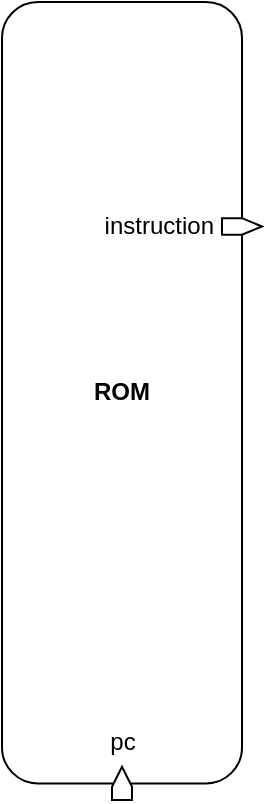 <mxfile>
    <diagram id="9vOjzF5Sk8YISdi7HLQ6" name="Page-1">
        <mxGraphModel dx="2144" dy="1753" grid="1" gridSize="10" guides="1" tooltips="1" connect="1" arrows="1" fold="1" page="1" pageScale="1" pageWidth="850" pageHeight="1100" math="0" shadow="0">
            <root>
                <mxCell id="0"/>
                <mxCell id="1" parent="0"/>
                <mxCell id="3" value="&lt;b&gt;ROM&lt;/b&gt;" style="rounded=1;whiteSpace=wrap;html=1;" vertex="1" parent="1">
                    <mxGeometry x="-490" y="-750" width="120" height="390.723" as="geometry"/>
                </mxCell>
                <mxCell id="4" value="instruction" style="html=1;shadow=0;dashed=0;align=right;verticalAlign=middle;shape=mxgraph.arrows2.arrow;dy=0;dx=10;notch=0;labelPosition=left;verticalLabelPosition=middle;spacing=5;movable=1;resizable=1;rotatable=1;deletable=1;editable=1;locked=0;connectable=1;container=0;direction=east;" vertex="1" parent="1">
                    <mxGeometry x="-380" y="-641.928" width="20" height="8.313" as="geometry"/>
                </mxCell>
                <mxCell id="5" value="&lt;div&gt;pc&lt;/div&gt;" style="html=1;shadow=0;dashed=0;align=center;verticalAlign=bottom;shape=mxgraph.arrows2.arrow;dy=0;dx=10;notch=0;labelPosition=center;verticalLabelPosition=top;spacing=5;movable=1;resizable=1;rotatable=1;deletable=1;editable=1;locked=0;connectable=1;direction=north;" vertex="1" parent="1">
                    <mxGeometry x="-435" y="-367.59" width="10" height="16.627" as="geometry"/>
                </mxCell>
            </root>
        </mxGraphModel>
    </diagram>
</mxfile>